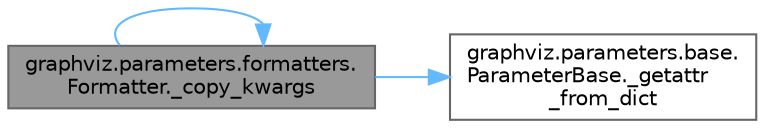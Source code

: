 digraph "graphviz.parameters.formatters.Formatter._copy_kwargs"
{
 // LATEX_PDF_SIZE
  bgcolor="transparent";
  edge [fontname=Helvetica,fontsize=10,labelfontname=Helvetica,labelfontsize=10];
  node [fontname=Helvetica,fontsize=10,shape=box,height=0.2,width=0.4];
  rankdir="LR";
  Node1 [id="Node000001",label="graphviz.parameters.formatters.\lFormatter._copy_kwargs",height=0.2,width=0.4,color="gray40", fillcolor="grey60", style="filled", fontcolor="black",tooltip=" "];
  Node1 -> Node1 [id="edge1_Node000001_Node000001",color="steelblue1",style="solid",tooltip=" "];
  Node1 -> Node2 [id="edge2_Node000001_Node000002",color="steelblue1",style="solid",tooltip=" "];
  Node2 [id="Node000002",label="graphviz.parameters.base.\lParameterBase._getattr\l_from_dict",height=0.2,width=0.4,color="grey40", fillcolor="white", style="filled",URL="$classgraphviz_1_1parameters_1_1base_1_1_parameter_base.html#a10bcabcade1fcfeba6e6386a9baed1a1",tooltip=" "];
}
